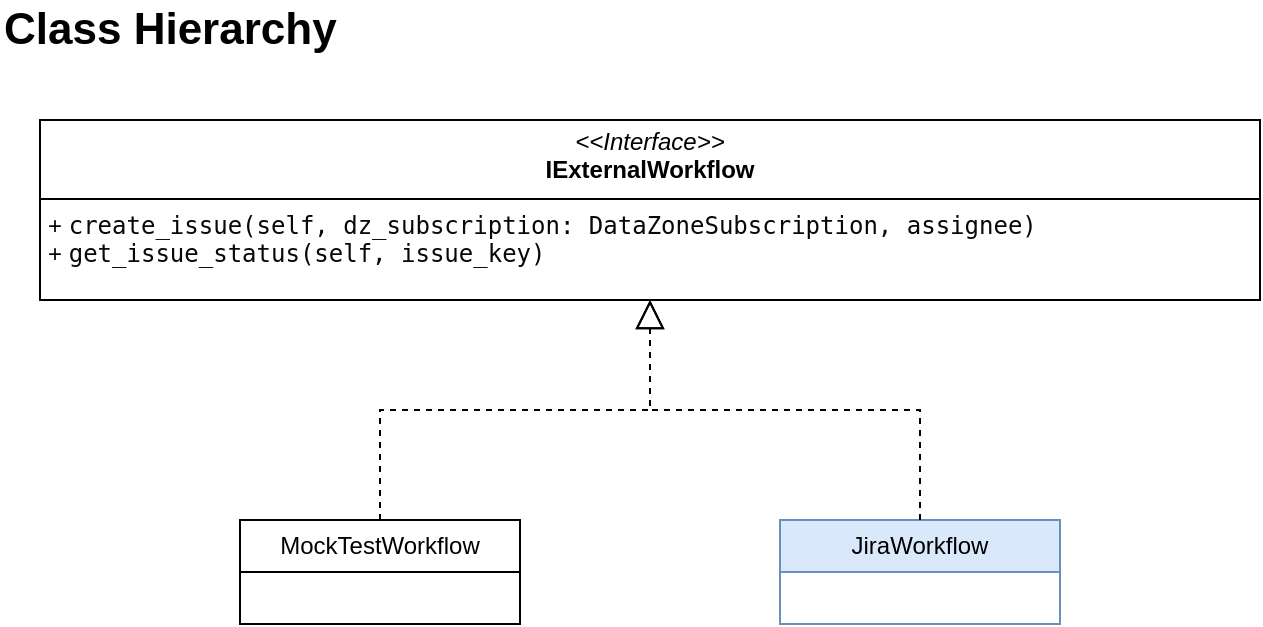 <mxfile version="24.4.0" type="device">
  <diagram name="Page-1" id="Tm7jXiaySNk5rae931EH">
    <mxGraphModel dx="1482" dy="51" grid="1" gridSize="10" guides="1" tooltips="1" connect="1" arrows="1" fold="1" page="1" pageScale="1" pageWidth="1169" pageHeight="827" math="0" shadow="0">
      <root>
        <mxCell id="0" />
        <mxCell id="1" parent="0" />
        <mxCell id="iC6xDychKWy_oh-tkVLI-53" value="Class Hierarchy" style="text;html=1;align=left;verticalAlign=middle;whiteSpace=wrap;rounded=0;fontStyle=1;fontSize=22;" parent="1" vertex="1">
          <mxGeometry x="20" y="860" width="460" height="30" as="geometry" />
        </mxCell>
        <mxCell id="0wAfgsJpD2llfOStXGL--2" value="MockTestWorkflow" style="swimlane;fontStyle=0;childLayout=stackLayout;horizontal=1;startSize=26;fillColor=none;horizontalStack=0;resizeParent=1;resizeParentMax=0;resizeLast=0;collapsible=1;marginBottom=0;whiteSpace=wrap;html=1;" parent="1" vertex="1">
          <mxGeometry x="140" y="1120" width="140" height="52" as="geometry" />
        </mxCell>
        <mxCell id="0wAfgsJpD2llfOStXGL--6" value="&lt;p style=&quot;margin:0px;margin-top:4px;text-align:center;&quot;&gt;&lt;i&gt;&amp;lt;&amp;lt;Interface&amp;gt;&amp;gt;&lt;/i&gt;&lt;br&gt;&lt;b&gt;IExternalWorkflow&lt;/b&gt;&lt;/p&gt;&lt;hr size=&quot;1&quot; style=&quot;border-style:solid;&quot;&gt;&lt;p style=&quot;margin:0px;margin-left:4px;&quot;&gt;&lt;/p&gt;&lt;p style=&quot;margin:0px;margin-left:4px;&quot;&gt;+&amp;nbsp;&lt;span style=&quot;font-family: &amp;quot;JetBrains Mono&amp;quot;, monospace; color: rgb(8, 8, 8); background-color: rgb(255, 255, 255);&quot;&gt;create_issue(self, dz_subscription: DataZoneSubscription, assignee)&lt;/span&gt;&lt;/p&gt;&lt;p style=&quot;margin:0px;margin-left:4px;&quot;&gt;+&amp;nbsp;&lt;span style=&quot;font-family: &amp;quot;JetBrains Mono&amp;quot;, monospace; color: rgb(8, 8, 8); background-color: rgb(255, 255, 255);&quot;&gt;get_issue_status(self, issue_key)&lt;/span&gt;&lt;/p&gt;" style="verticalAlign=top;align=left;overflow=fill;html=1;whiteSpace=wrap;" parent="1" vertex="1">
          <mxGeometry x="40" y="920" width="610" height="90" as="geometry" />
        </mxCell>
        <mxCell id="0wAfgsJpD2llfOStXGL--8" value="" style="endArrow=block;dashed=1;endFill=0;endSize=12;html=1;rounded=0;exitX=0.5;exitY=0;exitDx=0;exitDy=0;entryX=0.5;entryY=1;entryDx=0;entryDy=0;edgeStyle=orthogonalEdgeStyle;" parent="1" source="0wAfgsJpD2llfOStXGL--2" target="0wAfgsJpD2llfOStXGL--6" edge="1">
          <mxGeometry width="160" relative="1" as="geometry">
            <mxPoint x="90" y="1170" as="sourcePoint" />
            <mxPoint x="250" y="1170" as="targetPoint" />
          </mxGeometry>
        </mxCell>
        <mxCell id="0wAfgsJpD2llfOStXGL--9" value="JiraWorkflow" style="swimlane;fontStyle=0;childLayout=stackLayout;horizontal=1;startSize=26;fillColor=#dae8fc;horizontalStack=0;resizeParent=1;resizeParentMax=0;resizeLast=0;collapsible=1;marginBottom=0;whiteSpace=wrap;html=1;strokeColor=#6c8ebf;" parent="1" vertex="1">
          <mxGeometry x="410" y="1120" width="140" height="52" as="geometry" />
        </mxCell>
        <mxCell id="0wAfgsJpD2llfOStXGL--11" value="" style="endArrow=block;dashed=1;endFill=0;endSize=12;html=1;rounded=0;exitX=0.5;exitY=0;exitDx=0;exitDy=0;entryX=0.5;entryY=1;entryDx=0;entryDy=0;edgeStyle=orthogonalEdgeStyle;" parent="1" source="0wAfgsJpD2llfOStXGL--9" target="0wAfgsJpD2llfOStXGL--6" edge="1">
          <mxGeometry width="160" relative="1" as="geometry">
            <mxPoint x="50" y="1130" as="sourcePoint" />
            <mxPoint x="355" y="1020" as="targetPoint" />
          </mxGeometry>
        </mxCell>
      </root>
    </mxGraphModel>
  </diagram>
</mxfile>
